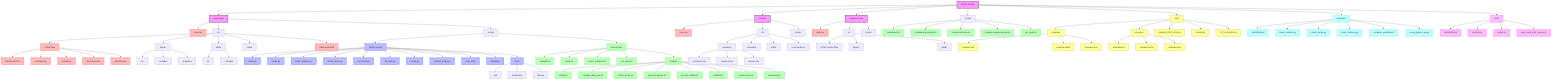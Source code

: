 graph TD
    A[SciTex Project] --> B[manuscript]
    A --> C[revision]
    A --> D[supplementary]
    A --> E[scripts]
    A --> F[docs]
    A --> G[examples]
    A --> H[tests]

    %% Manuscript section
    B --> B1[main.tex]
    B --> B2[src]
    B --> B3[scripts]
    
    %% Manuscript src subsection
    B2 --> B2_1[LaTeX files]
    B2_1 --> B2_1_1[introduction.tex]
    B2_1 --> B2_1_2[methods.tex]
    B2_1 --> B2_1_3[results.tex]
    B2_1 --> B2_1_4[discussion.tex]
    B2_1 --> B2_1_5[abstract.tex]
    B2 --> B2_2[figures]
    B2_2 --> B2_2_1[src]
    B2_2 --> B2_2_2[compiled]
    B2_2 --> B2_2_3[templates]
    B2 --> B2_3[tables]
    B2_3 --> B2_3_1[src]
    B2_3 --> B2_3_2[compiled]
    B2 --> B2_4[styles]
    B2 --> B2_5[bibliography.bib]
    
    %% Manuscript scripts subsection
    B3 --> B3_1[Python scripts]
    B3 --> B3_2[Shell scripts]
    
    %% Python scripts detail
    B3_1 --> B3_1_1[scitex.py]
    B3_1 --> B3_1_2[revise.py]
    B3_1 --> B3_1_3[insert_citations.py]
    B3_1 --> B3_1_4[check_terms.py]
    B3_1 --> B3_1_5[gpt_client.py]
    B3_1 --> B3_1_6[file_utils.py]
    B3_1 --> B3_1_7[config.py]
    B3_1 --> B3_1_8[prompt_loader.py]
    B3_1 --> B3_1_9[crop_tif.py]
    B3_1 --> B3_1_10[templates]
    B3_1 --> B3_1_11[tests]
    
    %% Tests detail
    B3_1_11 --> B3_1_11_1[unit]
    B3_1_11 --> B3_1_11_2[integration]
    B3_1_11 --> B3_1_11_3[fixtures]
    
    %% Shell scripts detail
    B3_2 --> B3_2_1[compile.sh]
    B3_2 --> B3_2_2[revise.sh]
    B3_2 --> B3_2_3[insert_citations.sh]
    B3_2 --> B3_2_4[run_tests.sh]
    B3_2 --> B3_2_5[modules]
    
    %% Shell modules detail
    B3_2_5 --> B3_2_5_1[config.sh]
    B3_2_5 --> B3_2_5_2[compile_main_tex.sh]
    B3_2_5 --> B3_2_5_3[check_terms.sh]
    B3_2_5 --> B3_2_5_4[process_figures.sh]
    B3_2_5 --> B3_2_5_5[process_tables.sh]
    B3_2_5 --> B3_2_5_6[pptx2tif.sh]
    B3_2_5 --> B3_2_5_7[custom_tree.sh]
    B3_2_5 --> B3_2_5_8[versioning.sh]
    
    %% Revision section
    C --> C1[main.tex]
    C --> C2[src]
    C --> C3[scripts]
    
    %% Revision src subsection
    C2 --> C2_1[reviewer1]
    C2 --> C2_2[reviewer2]
    C2 --> C2_3[editor]
    C2 --> C2_4[commands.tex]
    
    %% Reviewer subsection
    C2_1 --> C2_1_1[comments.tex]
    C2_1 --> C2_1_2[response.tex]
    C2_1 --> C2_1_3[revision.tex]
    
    %% Supplementary section
    D --> D1[main.tex]
    D --> D2[src]
    D --> D3[scripts]
    
    %% Supplementary src subsection
    D2 --> D2_1[LaTeX source files]
    D2 --> D2_2[figures]
    D2 --> D2_3[tables]
    
    %% Root scripts section
    E --> E1[compile-all.sh]
    E --> E2[compile-manuscript.sh]
    E --> E3[compile-revision.sh]
    E --> E4[compile-supplementary.sh]
    E --> E5[run_tests.sh]
    
    %% Docs section
    F --> F1[progress]
    F --> F2[structure]
    F --> F3[USAGE_FOR_LLM.md]
    F --> F4[PLAN.md]
    F --> F5[TO_CLAUDE.md]
    
    %% Progress docs
    F1 --> F1_1[progress.md]
    F1 --> F1_2[progress.mmd]
    F1 --> F1_3[progress.png]
    
    %% Structure docs
    F2 --> F2_1[structure.md]
    F2 --> F2_2[structure.mmd]
    F2 --> F2_3[structure.png]
    
    %% Examples section
    G --> G1[README.md]
    G --> G2[basic_revision.py]
    G --> G3[check_terms.py]
    G --> G4[insert_citations.py]
    G --> G5[complete_workflow.sh]
    G --> G6[using_python_api.py]
    
    %% Tests section
    H --> H1[README.md]
    H --> H2[conftest.py]
    H --> H3[pytest.ini]
    H --> H4[sync_tests_with_source.sh]
    
    %% Styling classes
    classDef main fill:#f9f,stroke:#333,stroke-width:2px;
    classDef python fill:#bbf,stroke:#33f,stroke-width:1px;
    classDef shell fill:#bfb,stroke:#3f3,stroke-width:1px;
    classDef latex fill:#fbb,stroke:#f33,stroke-width:1px;
    classDef docs fill:#ff9,stroke:#993,stroke-width:1px;
    classDef examples fill:#bff,stroke:#3ff,stroke-width:1px;
    classDef tests fill:#fbf,stroke:#f3f,stroke-width:1px;
    
    %% Apply styling
    class A main;
    class B,C,D main;
    class B1,C1,D1,B2_1,B2_1_1,B2_1_2,B2_1_3,B2_1_4,B2_1_5,B2_5 latex;
    class B3_1,B3_1_1,B3_1_2,B3_1_3,B3_1_4,B3_1_5,B3_1_6,B3_1_7,B3_1_8,B3_1_9,B3_1_10,B3_1_11 python;
    class B3_2,B3_2_1,B3_2_2,B3_2_3,B3_2_4,B3_2_5,B3_2_5_1,B3_2_5_2,B3_2_5_3,B3_2_5_4,B3_2_5_5,B3_2_5_6,B3_2_5_7,B3_2_5_8,E1,E2,E3,E4,E5 shell;
    class F,F1,F2,F3,F4,F5,F1_1,F1_2,F1_3,F2_1,F2_2,F2_3 docs;
    class G,G1,G2,G3,G4,G5,G6 examples;
    class H,H1,H2,H3,H4 tests;